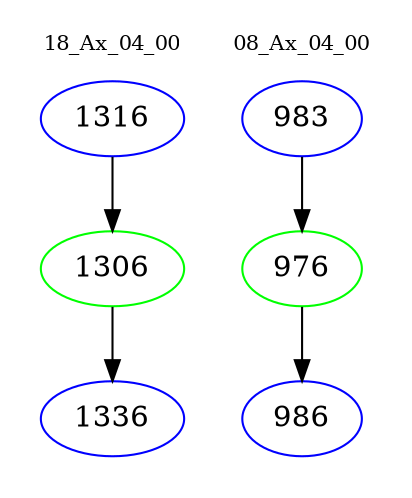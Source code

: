 digraph{
subgraph cluster_0 {
color = white
label = "18_Ax_04_00";
fontsize=10;
T0_1316 [label="1316", color="blue"]
T0_1316 -> T0_1306 [color="black"]
T0_1306 [label="1306", color="green"]
T0_1306 -> T0_1336 [color="black"]
T0_1336 [label="1336", color="blue"]
}
subgraph cluster_1 {
color = white
label = "08_Ax_04_00";
fontsize=10;
T1_983 [label="983", color="blue"]
T1_983 -> T1_976 [color="black"]
T1_976 [label="976", color="green"]
T1_976 -> T1_986 [color="black"]
T1_986 [label="986", color="blue"]
}
}
